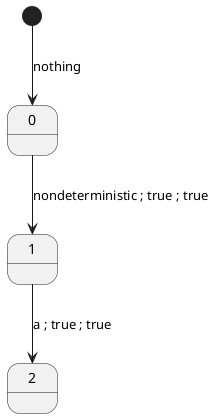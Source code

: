 @startuml

state "0" as s0
state "1" as s1
state "2" as s2

[*] --> s0 : nothing
s0 --> s1 : nondeterministic ; true ; true
s1 --> s2 : a ; true ; true

@enduml
